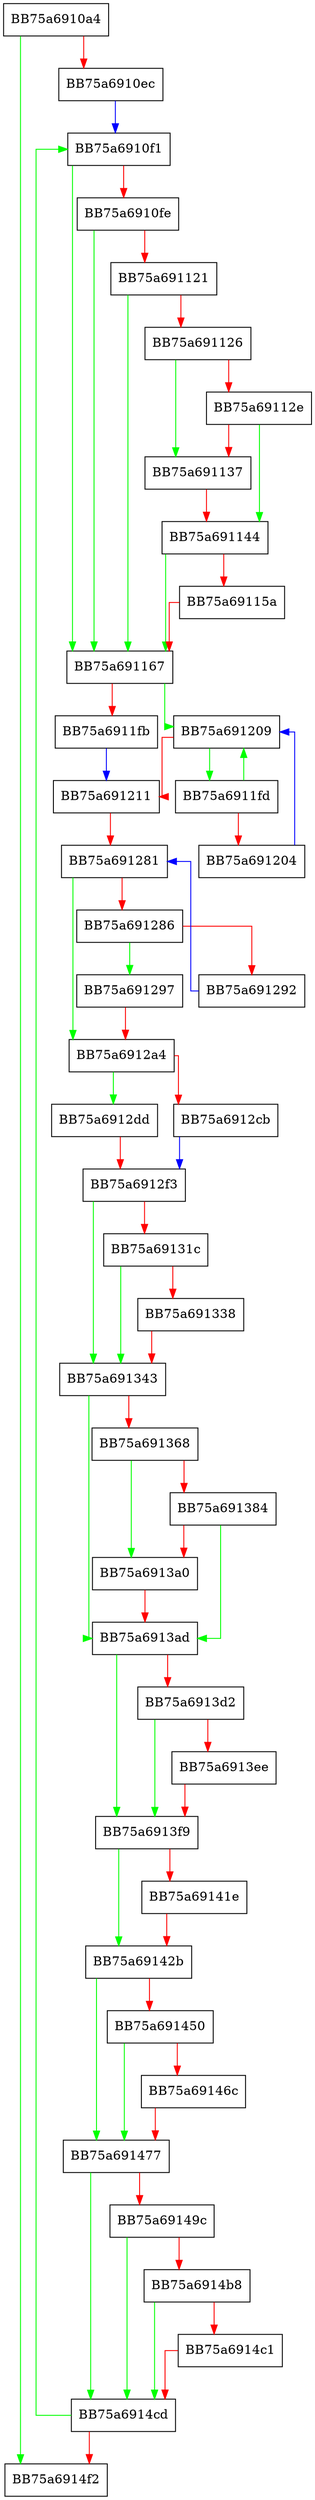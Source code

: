 digraph PopulateSectionAttributes {
  node [shape="box"];
  graph [splines=ortho];
  BB75a6910a4 -> BB75a6914f2 [color="green"];
  BB75a6910a4 -> BB75a6910ec [color="red"];
  BB75a6910ec -> BB75a6910f1 [color="blue"];
  BB75a6910f1 -> BB75a691167 [color="green"];
  BB75a6910f1 -> BB75a6910fe [color="red"];
  BB75a6910fe -> BB75a691167 [color="green"];
  BB75a6910fe -> BB75a691121 [color="red"];
  BB75a691121 -> BB75a691167 [color="green"];
  BB75a691121 -> BB75a691126 [color="red"];
  BB75a691126 -> BB75a691137 [color="green"];
  BB75a691126 -> BB75a69112e [color="red"];
  BB75a69112e -> BB75a691144 [color="green"];
  BB75a69112e -> BB75a691137 [color="red"];
  BB75a691137 -> BB75a691144 [color="red"];
  BB75a691144 -> BB75a691167 [color="green"];
  BB75a691144 -> BB75a69115a [color="red"];
  BB75a69115a -> BB75a691167 [color="red"];
  BB75a691167 -> BB75a691209 [color="green"];
  BB75a691167 -> BB75a6911fb [color="red"];
  BB75a6911fb -> BB75a691211 [color="blue"];
  BB75a6911fd -> BB75a691209 [color="green"];
  BB75a6911fd -> BB75a691204 [color="red"];
  BB75a691204 -> BB75a691209 [color="blue"];
  BB75a691209 -> BB75a6911fd [color="green"];
  BB75a691209 -> BB75a691211 [color="red"];
  BB75a691211 -> BB75a691281 [color="red"];
  BB75a691281 -> BB75a6912a4 [color="green"];
  BB75a691281 -> BB75a691286 [color="red"];
  BB75a691286 -> BB75a691297 [color="green"];
  BB75a691286 -> BB75a691292 [color="red"];
  BB75a691292 -> BB75a691281 [color="blue"];
  BB75a691297 -> BB75a6912a4 [color="red"];
  BB75a6912a4 -> BB75a6912dd [color="green"];
  BB75a6912a4 -> BB75a6912cb [color="red"];
  BB75a6912cb -> BB75a6912f3 [color="blue"];
  BB75a6912dd -> BB75a6912f3 [color="red"];
  BB75a6912f3 -> BB75a691343 [color="green"];
  BB75a6912f3 -> BB75a69131c [color="red"];
  BB75a69131c -> BB75a691343 [color="green"];
  BB75a69131c -> BB75a691338 [color="red"];
  BB75a691338 -> BB75a691343 [color="red"];
  BB75a691343 -> BB75a6913ad [color="green"];
  BB75a691343 -> BB75a691368 [color="red"];
  BB75a691368 -> BB75a6913a0 [color="green"];
  BB75a691368 -> BB75a691384 [color="red"];
  BB75a691384 -> BB75a6913ad [color="green"];
  BB75a691384 -> BB75a6913a0 [color="red"];
  BB75a6913a0 -> BB75a6913ad [color="red"];
  BB75a6913ad -> BB75a6913f9 [color="green"];
  BB75a6913ad -> BB75a6913d2 [color="red"];
  BB75a6913d2 -> BB75a6913f9 [color="green"];
  BB75a6913d2 -> BB75a6913ee [color="red"];
  BB75a6913ee -> BB75a6913f9 [color="red"];
  BB75a6913f9 -> BB75a69142b [color="green"];
  BB75a6913f9 -> BB75a69141e [color="red"];
  BB75a69141e -> BB75a69142b [color="red"];
  BB75a69142b -> BB75a691477 [color="green"];
  BB75a69142b -> BB75a691450 [color="red"];
  BB75a691450 -> BB75a691477 [color="green"];
  BB75a691450 -> BB75a69146c [color="red"];
  BB75a69146c -> BB75a691477 [color="red"];
  BB75a691477 -> BB75a6914cd [color="green"];
  BB75a691477 -> BB75a69149c [color="red"];
  BB75a69149c -> BB75a6914cd [color="green"];
  BB75a69149c -> BB75a6914b8 [color="red"];
  BB75a6914b8 -> BB75a6914cd [color="green"];
  BB75a6914b8 -> BB75a6914c1 [color="red"];
  BB75a6914c1 -> BB75a6914cd [color="red"];
  BB75a6914cd -> BB75a6910f1 [color="green"];
  BB75a6914cd -> BB75a6914f2 [color="red"];
}